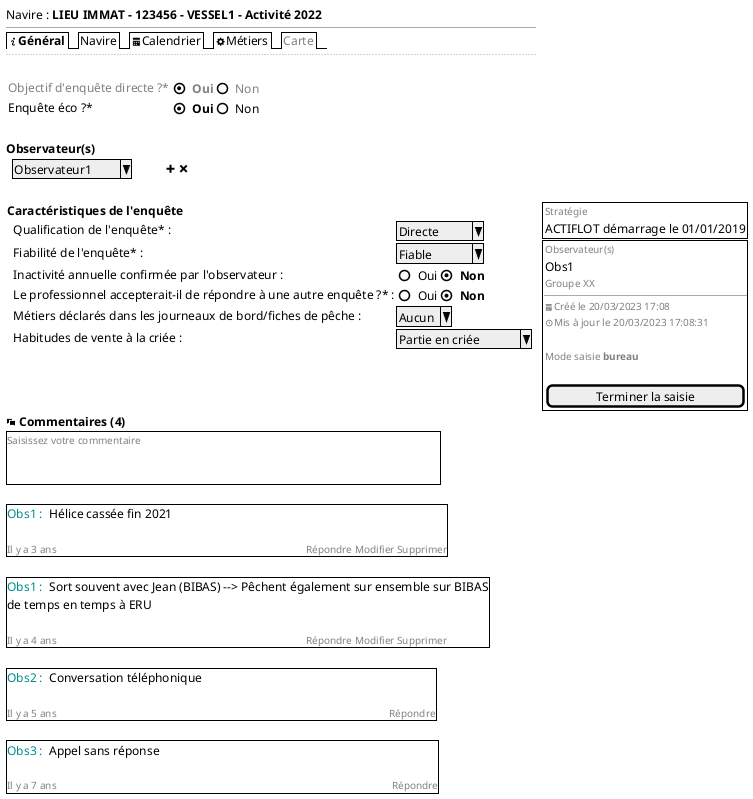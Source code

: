 @startsalt
{
  Navire : <b>LIEU IMMAT - 123456 - VESSEL1 - Activité 2022
  --
  {/ <b><&info>Général | Navire | <&calendar>Calendrier | <&cog>Métiers | <font color=grey>Carte}
  ..
  .
  {{
    <font color=grey>Objectif d'enquête directe ?* | { (X) <font color=grey><b>Oui | () <font color=grey>Non }
    Enquête éco ?* | { (X) <b>Oui | () Non }} |
  }
  .
    <b>Observateur(s)
       {
       . | ^Observateur1 ^ | . |  . | . | . | . | . | <&plus> <&x>
       }
  .
  {
  <b>Caractéristiques de l'enquête
     {
     . | Qualification de l'enquête* : | ^Directe  ^
     . | Fiabilité de l'enquête* : | ^Fiable   ^
     . | Inactivité annuelle confirmée par l'observateur : | { () Oui | (X) <b>Non }
     . | Le professionnel accepterait-il de répondre à une autre enquête ?* : | { () Oui | (X) <b>Non }
     . | Métiers déclarés dans les journeaux de bord/fiches de pêche : | ^Aucun^
     . | Habitudes de vente à la criée : | ^Partie en criée^
     }
  } . {{+
                           {
                           <font color=grey size=10>Stratégie
                           ACTIFLOT démarrage le 01/01/2019
                           }}
                           {+
                           {
                           <font color=grey size=10>Observateur(s)
                           Obs1
                           <font color=grey size=10>Groupe XX
                           --
                           <font color=grey size=10><&calendar>Créé le 20/03/2023 17:08
                           <font color=grey size=10><&clock>Mis à jour le 20/03/2023 17:08:31
                           .
                           <font color=grey size=10>Mode saisie <b>bureau
                           .
                           [ Terminer la saisie     ]
                           }}}
    <b><&chat> Commentaires (4)
         {+ <font color=grey size=10>Saisissez votre commentaire                                                                                                                   <&X>
            .
            .
         }
         .
         {+ <font color=DarkCyan>Obs1 : <font color=black> Hélice cassée fin 2021
            .
            <font color=grey size=10>Il y a 3 ans                                                                                                <&X>Répondre Modifier Supprimer
         }
         .
         {+ <font color=DarkCyan>Obs1 : <font color=black> Sort souvent avec Jean (BIBAS) --> Pêchent également sur ensemble sur BIBAS
            de temps en temps à ERU
            .
            <font color=grey size=10>Il y a 4 ans                                                                                                <&X>Répondre Modifier Supprimer
         }
         .
         {+ <font color=DarkCyan>Obs2 : <font color=black> Conversation téléphonique
            .
            <font color=grey size=10>Il y a 5 ans                                                                                                                                <&X>Répondre
         }
         .
         {+ <font color=DarkCyan>Obs3 : <font color=black> Appel sans réponse
            .
            <font color=grey size=10>Il y a 7 ans                                                                                                                                 <&X>Répondre
         }
         }
         .





  .
  --
  { [Fermer] | [<&reload> Réinitialiser] | [Sauvegarder] }
}
@endsalt
